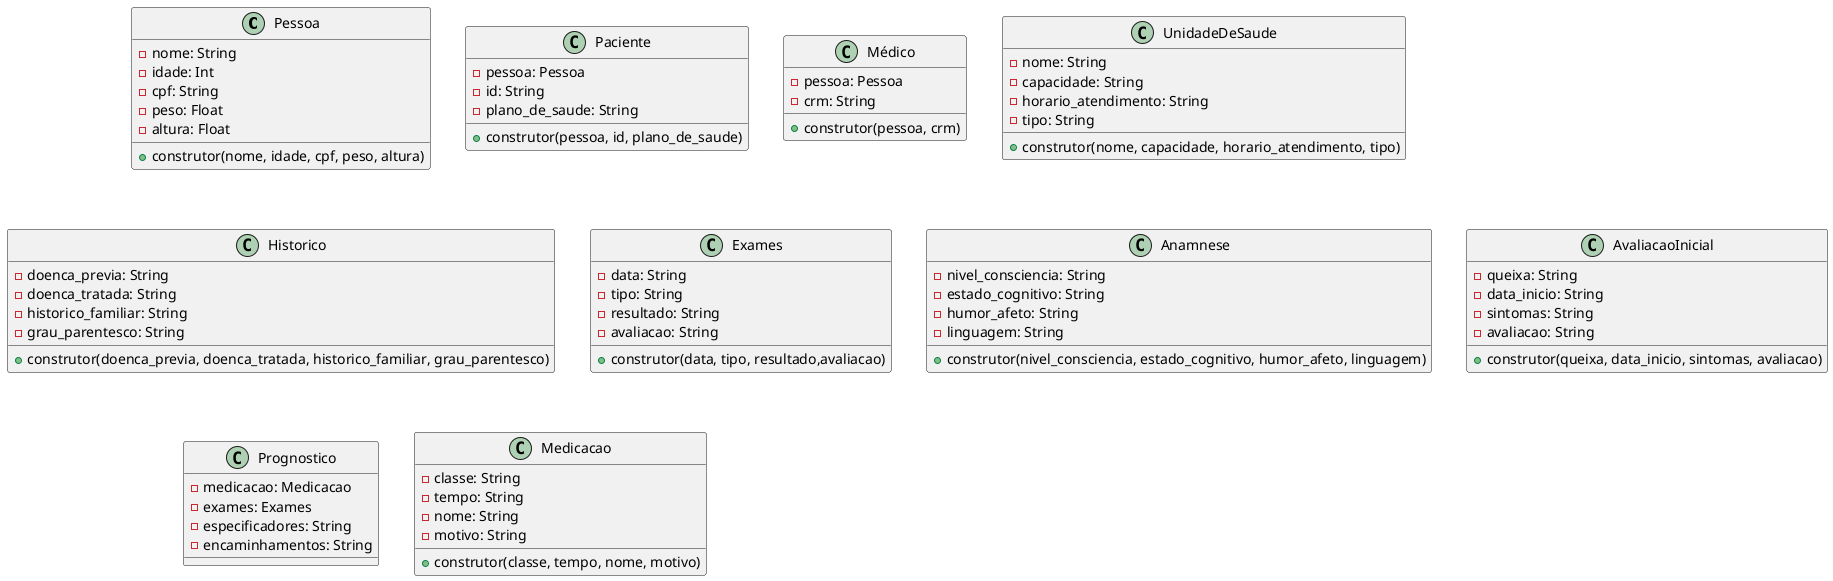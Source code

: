 @startuml diagrama

class Pessoa {
    - nome: String
    - idade: Int
    - cpf: String
    - peso: Float
    - altura: Float
    + construtor(nome, idade, cpf, peso, altura)
}

class Paciente {
    - pessoa: Pessoa
    - id: String
    - plano_de_saude: String
    + construtor(pessoa, id, plano_de_saude)
}

class Médico{
    - pessoa: Pessoa
    - crm: String
    + construtor(pessoa, crm)
}

class UnidadeDeSaude {
    - nome: String
    - capacidade: String
    - horario_atendimento: String
    - tipo: String 
    + construtor(nome, capacidade, horario_atendimento, tipo)
}

class Historico {
    - doenca_previa: String
    - doenca_tratada: String
    - historico_familiar: String
    - grau_parentesco: String
    + construtor(doenca_previa, doenca_tratada, historico_familiar, grau_parentesco)
}

class Exames {
    - data: String
    - tipo: String
    - resultado: String
    - avaliacao: String
    + construtor(data, tipo, resultado,avaliacao)
}

class Anamnese {
    - nivel_consciencia: String
    - estado_cognitivo: String
    - humor_afeto: String
    - linguagem: String
    + construtor(nivel_consciencia, estado_cognitivo, humor_afeto, linguagem)
}

class AvaliacaoInicial {
    - queixa: String
    - data_inicio: String
    - sintomas: String
    - avaliacao: String
    + construtor(queixa, data_inicio, sintomas, avaliacao)
}

class Prognostico {
    - medicacao: Medicacao
    - exames: Exames
    - especificadores: String
    - encaminhamentos: String
}

class Medicacao {
    - classe: String
    - tempo: String
    - nome: String
    - motivo: String
    + construtor(classe, tempo, nome, motivo)
}

@enduml